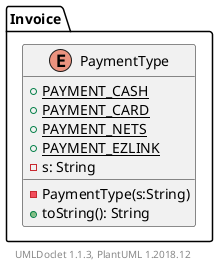 @startuml

    enum Invoice.PaymentType [[../sg/edu/ntu/scse/cz2002/features/Invoice.PaymentType.html]] {
        {static} +PAYMENT_CASH
        {static} +PAYMENT_CARD
        {static} +PAYMENT_NETS
        {static} +PAYMENT_EZLINK
        -s: String
        -PaymentType(s:String)
        +toString(): String
    }


    center footer UMLDoclet 1.1.3, PlantUML 1.2018.12
@enduml
